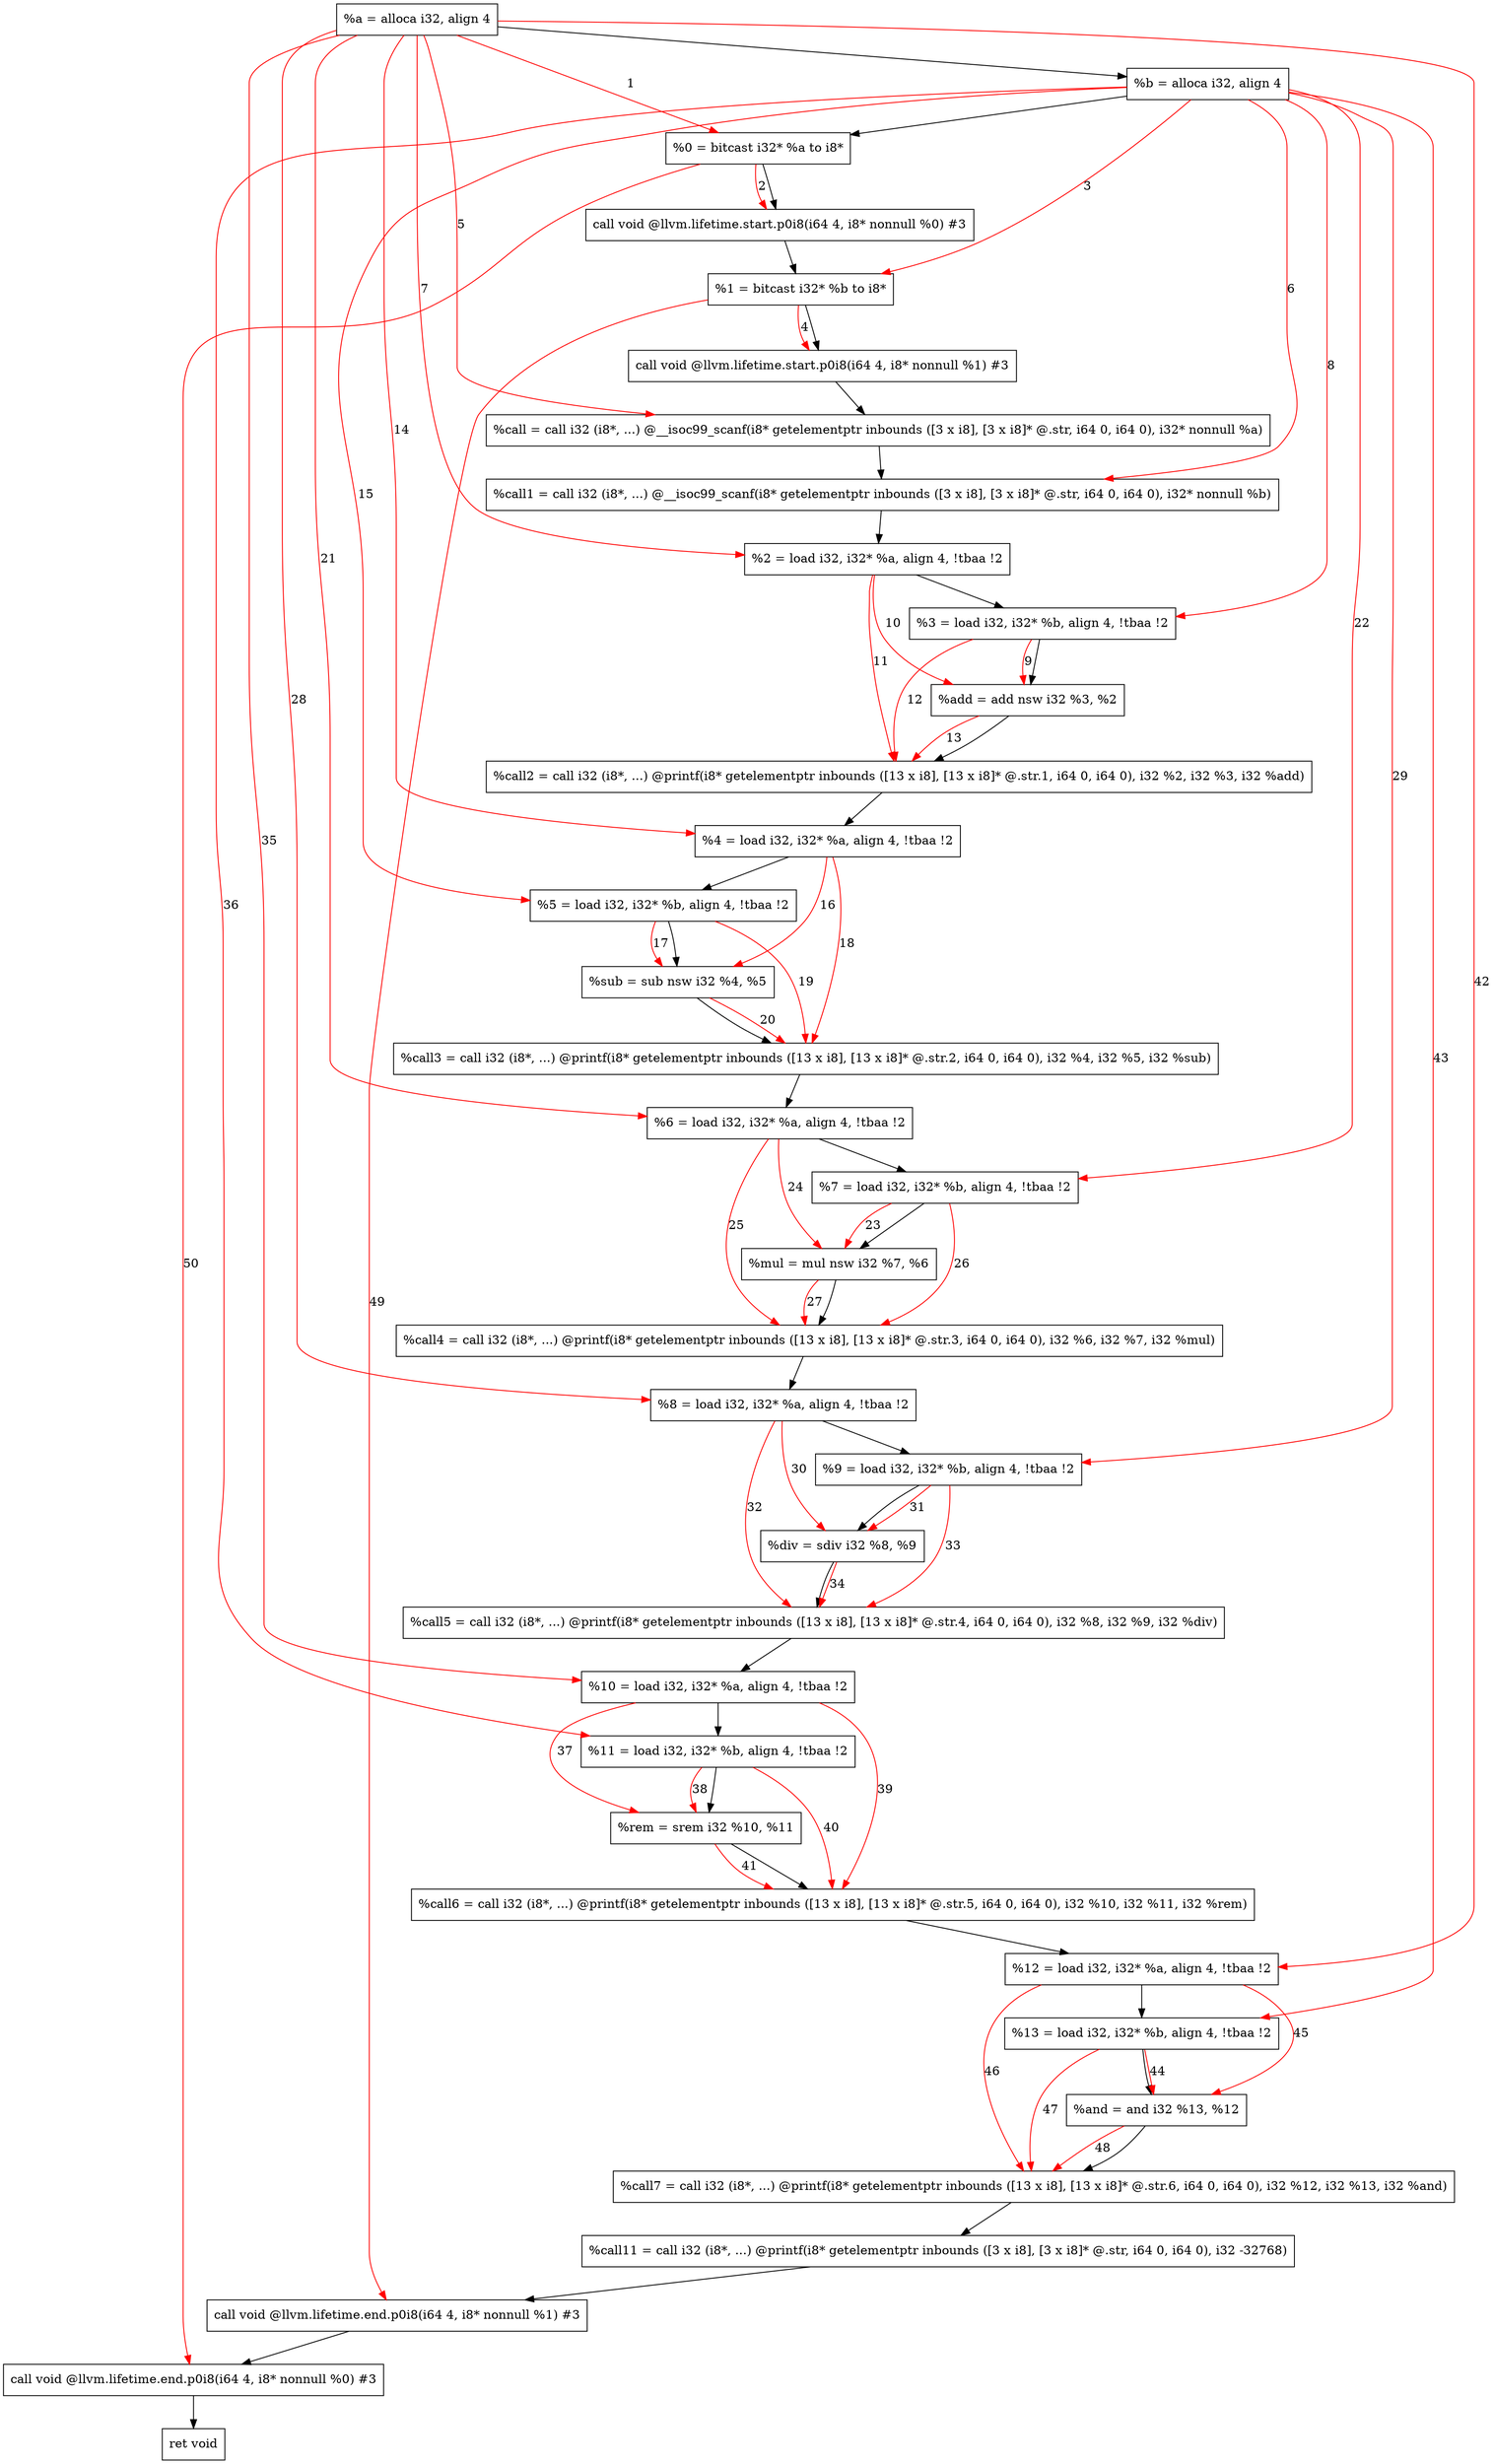 digraph "CDFG for'func' function" {
	Node0x56337d026ff8[shape=record, label="  %a = alloca i32, align 4"]
	Node0x56337d0276b8[shape=record, label="  %b = alloca i32, align 4"]
	Node0x56337d027738[shape=record, label="  %0 = bitcast i32* %a to i8*"]
	Node0x56337d027b98[shape=record, label="  call void @llvm.lifetime.start.p0i8(i64 4, i8* nonnull %0) #3"]
	Node0x56337d027c78[shape=record, label="  %1 = bitcast i32* %b to i8*"]
	Node0x56337d027d78[shape=record, label="  call void @llvm.lifetime.start.p0i8(i64 4, i8* nonnull %1) #3"]
	Node0x56337d028188[shape=record, label="  %call = call i32 (i8*, ...) @__isoc99_scanf(i8* getelementptr inbounds ([3 x i8], [3 x i8]* @.str, i64 0, i64 0), i32* nonnull %a)"]
	Node0x56337d028278[shape=record, label="  %call1 = call i32 (i8*, ...) @__isoc99_scanf(i8* getelementptr inbounds ([3 x i8], [3 x i8]* @.str, i64 0, i64 0), i32* nonnull %b)"]
	Node0x56337d028338[shape=record, label="  %2 = load i32, i32* %a, align 4, !tbaa !2"]
	Node0x56337d029278[shape=record, label="  %3 = load i32, i32* %b, align 4, !tbaa !2"]
	Node0x56337d029900[shape=record, label="  %add = add nsw i32 %3, %2"]
	Node0x56337d029ae8[shape=record, label="  %call2 = call i32 (i8*, ...) @printf(i8* getelementptr inbounds ([13 x i8], [13 x i8]* @.str.1, i64 0, i64 0), i32 %2, i32 %3, i32 %add)"]
	Node0x56337d029bc8[shape=record, label="  %4 = load i32, i32* %a, align 4, !tbaa !2"]
	Node0x56337d029c78[shape=record, label="  %5 = load i32, i32* %b, align 4, !tbaa !2"]
	Node0x56337d029cf0[shape=record, label="  %sub = sub nsw i32 %4, %5"]
	Node0x56337d029e68[shape=record, label="  %call3 = call i32 (i8*, ...) @printf(i8* getelementptr inbounds ([13 x i8], [13 x i8]* @.str.2, i64 0, i64 0), i32 %4, i32 %5, i32 %sub)"]
	Node0x56337d029f28[shape=record, label="  %6 = load i32, i32* %a, align 4, !tbaa !2"]
	Node0x56337d029f88[shape=record, label="  %7 = load i32, i32* %b, align 4, !tbaa !2"]
	Node0x56337d02a000[shape=record, label="  %mul = mul nsw i32 %7, %6"]
	Node0x56337d02a178[shape=record, label="  %call4 = call i32 (i8*, ...) @printf(i8* getelementptr inbounds ([13 x i8], [13 x i8]* @.str.3, i64 0, i64 0), i32 %6, i32 %7, i32 %mul)"]
	Node0x56337d02a238[shape=record, label="  %8 = load i32, i32* %a, align 4, !tbaa !2"]
	Node0x56337d02a298[shape=record, label="  %9 = load i32, i32* %b, align 4, !tbaa !2"]
	Node0x56337d02a310[shape=record, label="  %div = sdiv i32 %8, %9"]
	Node0x56337d02a488[shape=record, label="  %call5 = call i32 (i8*, ...) @printf(i8* getelementptr inbounds ([13 x i8], [13 x i8]* @.str.4, i64 0, i64 0), i32 %8, i32 %9, i32 %div)"]
	Node0x56337d02a698[shape=record, label="  %10 = load i32, i32* %a, align 4, !tbaa !2"]
	Node0x56337d02a6f8[shape=record, label="  %11 = load i32, i32* %b, align 4, !tbaa !2"]
	Node0x56337d02a770[shape=record, label="  %rem = srem i32 %10, %11"]
	Node0x56337d02a8e8[shape=record, label="  %call6 = call i32 (i8*, ...) @printf(i8* getelementptr inbounds ([13 x i8], [13 x i8]* @.str.5, i64 0, i64 0), i32 %10, i32 %11, i32 %rem)"]
	Node0x56337d02a9a8[shape=record, label="  %12 = load i32, i32* %a, align 4, !tbaa !2"]
	Node0x56337d02aa08[shape=record, label="  %13 = load i32, i32* %b, align 4, !tbaa !2"]
	Node0x56337d02aa80[shape=record, label="  %and = and i32 %13, %12"]
	Node0x56337d02abf8[shape=record, label="  %call7 = call i32 (i8*, ...) @printf(i8* getelementptr inbounds ([13 x i8], [13 x i8]* @.str.6, i64 0, i64 0), i32 %12, i32 %13, i32 %and)"]
	Node0x56337d02ad08[shape=record, label="  %call11 = call i32 (i8*, ...) @printf(i8* getelementptr inbounds ([3 x i8], [3 x i8]* @.str, i64 0, i64 0), i32 -32768)"]
	Node0x56337d02af48[shape=record, label="  call void @llvm.lifetime.end.p0i8(i64 4, i8* nonnull %1) #3"]
	Node0x56337d02b0a8[shape=record, label="  call void @llvm.lifetime.end.p0i8(i64 4, i8* nonnull %0) #3"]
	Node0x56337d02b150[shape=record, label="  ret void"]
	Node0x56337d026ff8 -> Node0x56337d0276b8
	Node0x56337d0276b8 -> Node0x56337d027738
	Node0x56337d027738 -> Node0x56337d027b98
	Node0x56337d027b98 -> Node0x56337d027c78
	Node0x56337d027c78 -> Node0x56337d027d78
	Node0x56337d027d78 -> Node0x56337d028188
	Node0x56337d028188 -> Node0x56337d028278
	Node0x56337d028278 -> Node0x56337d028338
	Node0x56337d028338 -> Node0x56337d029278
	Node0x56337d029278 -> Node0x56337d029900
	Node0x56337d029900 -> Node0x56337d029ae8
	Node0x56337d029ae8 -> Node0x56337d029bc8
	Node0x56337d029bc8 -> Node0x56337d029c78
	Node0x56337d029c78 -> Node0x56337d029cf0
	Node0x56337d029cf0 -> Node0x56337d029e68
	Node0x56337d029e68 -> Node0x56337d029f28
	Node0x56337d029f28 -> Node0x56337d029f88
	Node0x56337d029f88 -> Node0x56337d02a000
	Node0x56337d02a000 -> Node0x56337d02a178
	Node0x56337d02a178 -> Node0x56337d02a238
	Node0x56337d02a238 -> Node0x56337d02a298
	Node0x56337d02a298 -> Node0x56337d02a310
	Node0x56337d02a310 -> Node0x56337d02a488
	Node0x56337d02a488 -> Node0x56337d02a698
	Node0x56337d02a698 -> Node0x56337d02a6f8
	Node0x56337d02a6f8 -> Node0x56337d02a770
	Node0x56337d02a770 -> Node0x56337d02a8e8
	Node0x56337d02a8e8 -> Node0x56337d02a9a8
	Node0x56337d02a9a8 -> Node0x56337d02aa08
	Node0x56337d02aa08 -> Node0x56337d02aa80
	Node0x56337d02aa80 -> Node0x56337d02abf8
	Node0x56337d02abf8 -> Node0x56337d02ad08
	Node0x56337d02ad08 -> Node0x56337d02af48
	Node0x56337d02af48 -> Node0x56337d02b0a8
	Node0x56337d02b0a8 -> Node0x56337d02b150
edge [color=red]
	Node0x56337d026ff8 -> Node0x56337d027738[label="1"]
	Node0x56337d027738 -> Node0x56337d027b98[label="2"]
	Node0x56337d0276b8 -> Node0x56337d027c78[label="3"]
	Node0x56337d027c78 -> Node0x56337d027d78[label="4"]
	Node0x56337d026ff8 -> Node0x56337d028188[label="5"]
	Node0x56337d0276b8 -> Node0x56337d028278[label="6"]
	Node0x56337d026ff8 -> Node0x56337d028338[label="7"]
	Node0x56337d0276b8 -> Node0x56337d029278[label="8"]
	Node0x56337d029278 -> Node0x56337d029900[label="9"]
	Node0x56337d028338 -> Node0x56337d029900[label="10"]
	Node0x56337d028338 -> Node0x56337d029ae8[label="11"]
	Node0x56337d029278 -> Node0x56337d029ae8[label="12"]
	Node0x56337d029900 -> Node0x56337d029ae8[label="13"]
	Node0x56337d026ff8 -> Node0x56337d029bc8[label="14"]
	Node0x56337d0276b8 -> Node0x56337d029c78[label="15"]
	Node0x56337d029bc8 -> Node0x56337d029cf0[label="16"]
	Node0x56337d029c78 -> Node0x56337d029cf0[label="17"]
	Node0x56337d029bc8 -> Node0x56337d029e68[label="18"]
	Node0x56337d029c78 -> Node0x56337d029e68[label="19"]
	Node0x56337d029cf0 -> Node0x56337d029e68[label="20"]
	Node0x56337d026ff8 -> Node0x56337d029f28[label="21"]
	Node0x56337d0276b8 -> Node0x56337d029f88[label="22"]
	Node0x56337d029f88 -> Node0x56337d02a000[label="23"]
	Node0x56337d029f28 -> Node0x56337d02a000[label="24"]
	Node0x56337d029f28 -> Node0x56337d02a178[label="25"]
	Node0x56337d029f88 -> Node0x56337d02a178[label="26"]
	Node0x56337d02a000 -> Node0x56337d02a178[label="27"]
	Node0x56337d026ff8 -> Node0x56337d02a238[label="28"]
	Node0x56337d0276b8 -> Node0x56337d02a298[label="29"]
	Node0x56337d02a238 -> Node0x56337d02a310[label="30"]
	Node0x56337d02a298 -> Node0x56337d02a310[label="31"]
	Node0x56337d02a238 -> Node0x56337d02a488[label="32"]
	Node0x56337d02a298 -> Node0x56337d02a488[label="33"]
	Node0x56337d02a310 -> Node0x56337d02a488[label="34"]
	Node0x56337d026ff8 -> Node0x56337d02a698[label="35"]
	Node0x56337d0276b8 -> Node0x56337d02a6f8[label="36"]
	Node0x56337d02a698 -> Node0x56337d02a770[label="37"]
	Node0x56337d02a6f8 -> Node0x56337d02a770[label="38"]
	Node0x56337d02a698 -> Node0x56337d02a8e8[label="39"]
	Node0x56337d02a6f8 -> Node0x56337d02a8e8[label="40"]
	Node0x56337d02a770 -> Node0x56337d02a8e8[label="41"]
	Node0x56337d026ff8 -> Node0x56337d02a9a8[label="42"]
	Node0x56337d0276b8 -> Node0x56337d02aa08[label="43"]
	Node0x56337d02aa08 -> Node0x56337d02aa80[label="44"]
	Node0x56337d02a9a8 -> Node0x56337d02aa80[label="45"]
	Node0x56337d02a9a8 -> Node0x56337d02abf8[label="46"]
	Node0x56337d02aa08 -> Node0x56337d02abf8[label="47"]
	Node0x56337d02aa80 -> Node0x56337d02abf8[label="48"]
	Node0x56337d027c78 -> Node0x56337d02af48[label="49"]
	Node0x56337d027738 -> Node0x56337d02b0a8[label="50"]
}
